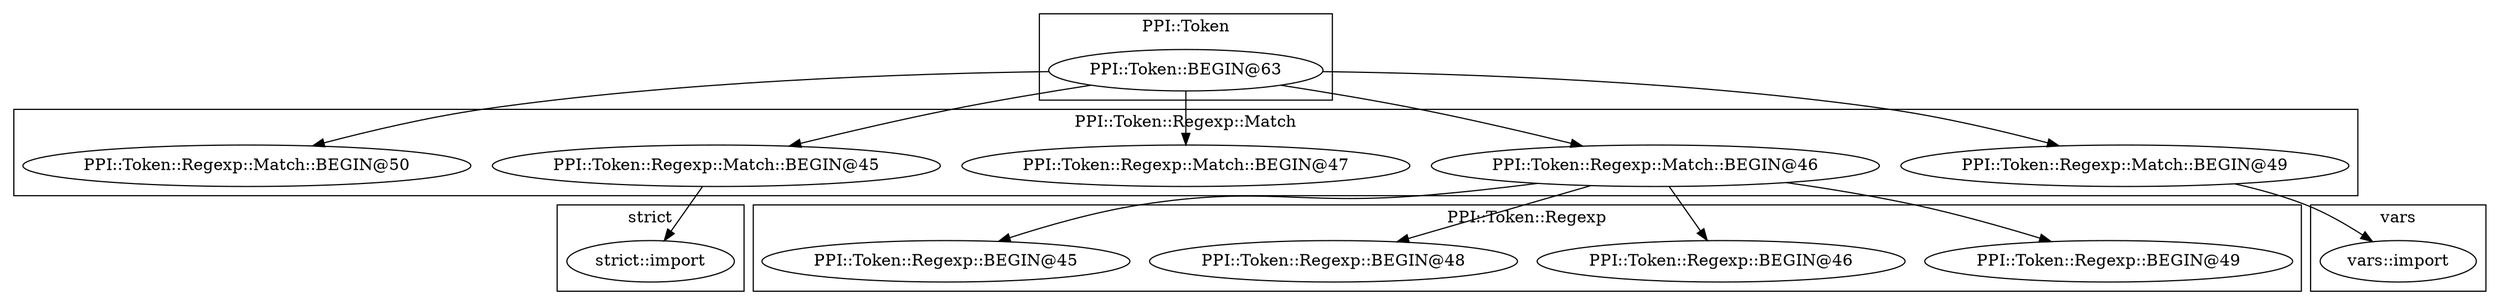 digraph {
graph [overlap=false]
subgraph cluster_PPI_Token_Regexp {
	label="PPI::Token::Regexp";
	"PPI::Token::Regexp::BEGIN@49";
	"PPI::Token::Regexp::BEGIN@46";
	"PPI::Token::Regexp::BEGIN@48";
	"PPI::Token::Regexp::BEGIN@45";
}
subgraph cluster_PPI_Token {
	label="PPI::Token";
	"PPI::Token::BEGIN@63";
}
subgraph cluster_PPI_Token_Regexp_Match {
	label="PPI::Token::Regexp::Match";
	"PPI::Token::Regexp::Match::BEGIN@45";
	"PPI::Token::Regexp::Match::BEGIN@46";
	"PPI::Token::Regexp::Match::BEGIN@47";
	"PPI::Token::Regexp::Match::BEGIN@49";
	"PPI::Token::Regexp::Match::BEGIN@50";
}
subgraph cluster_vars {
	label="vars";
	"vars::import";
}
subgraph cluster_strict {
	label="strict";
	"strict::import";
}
"PPI::Token::BEGIN@63" -> "PPI::Token::Regexp::Match::BEGIN@47";
"PPI::Token::Regexp::Match::BEGIN@46" -> "PPI::Token::Regexp::BEGIN@48";
"PPI::Token::Regexp::Match::BEGIN@45" -> "strict::import";
"PPI::Token::BEGIN@63" -> "PPI::Token::Regexp::Match::BEGIN@50";
"PPI::Token::BEGIN@63" -> "PPI::Token::Regexp::Match::BEGIN@45";
"PPI::Token::Regexp::Match::BEGIN@46" -> "PPI::Token::Regexp::BEGIN@46";
"PPI::Token::BEGIN@63" -> "PPI::Token::Regexp::Match::BEGIN@46";
"PPI::Token::Regexp::Match::BEGIN@49" -> "vars::import";
"PPI::Token::BEGIN@63" -> "PPI::Token::Regexp::Match::BEGIN@49";
"PPI::Token::Regexp::Match::BEGIN@46" -> "PPI::Token::Regexp::BEGIN@49";
"PPI::Token::Regexp::Match::BEGIN@46" -> "PPI::Token::Regexp::BEGIN@45";
}

